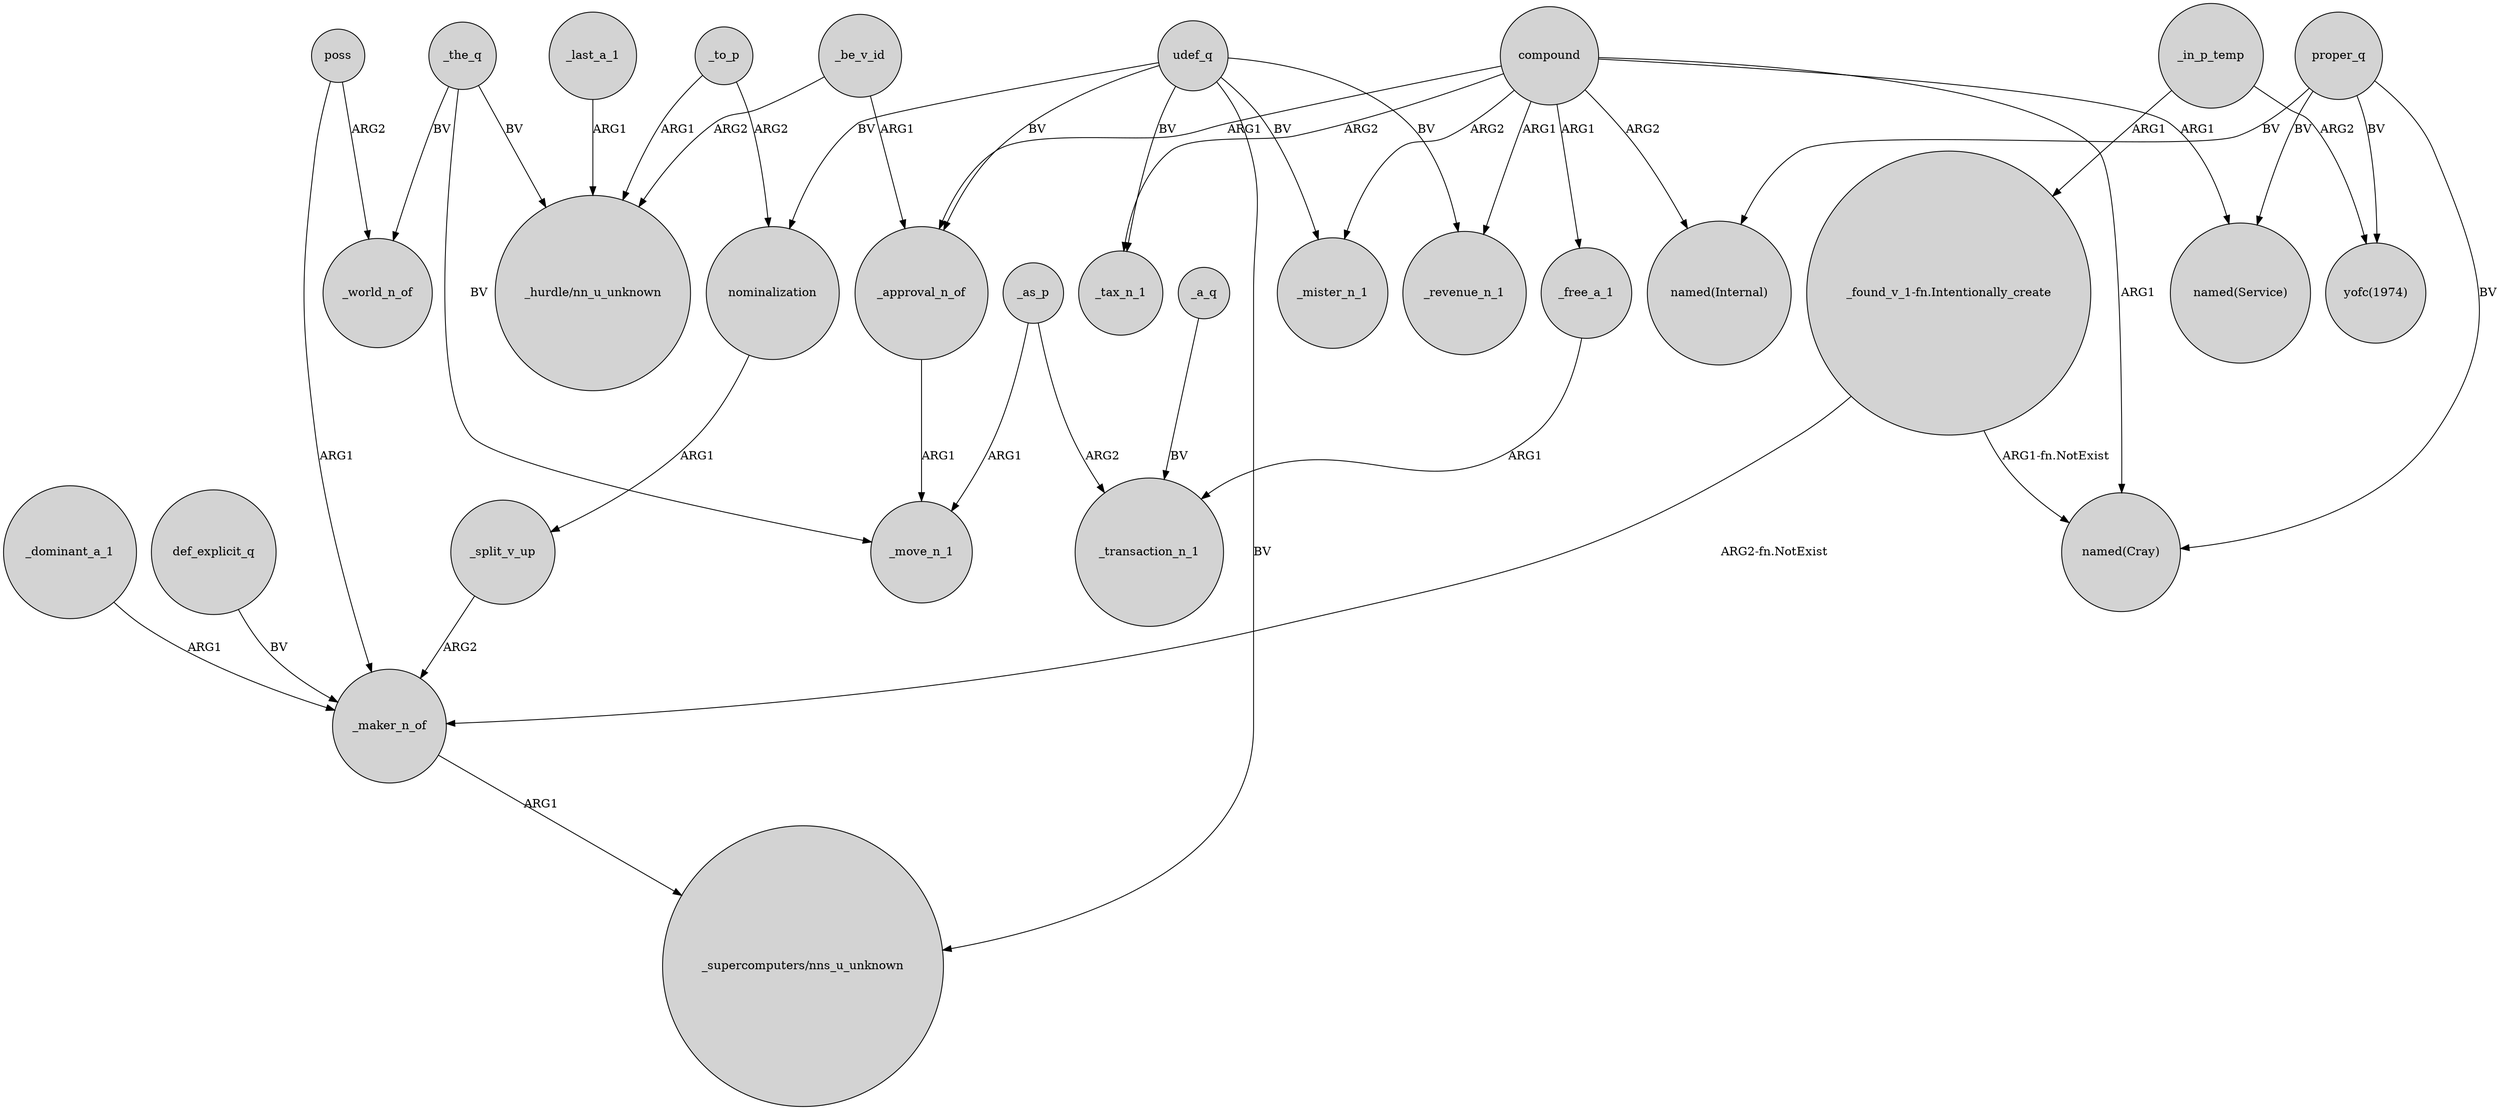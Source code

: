digraph {
	node [shape=circle style=filled]
	compound -> _free_a_1 [label=ARG1]
	_approval_n_of -> _move_n_1 [label=ARG1]
	def_explicit_q -> _maker_n_of [label=BV]
	_to_p -> "_hurdle/nn_u_unknown" [label=ARG1]
	nominalization -> _split_v_up [label=ARG1]
	proper_q -> "named(Internal)" [label=BV]
	compound -> _mister_n_1 [label=ARG2]
	_dominant_a_1 -> _maker_n_of [label=ARG1]
	udef_q -> _mister_n_1 [label=BV]
	_free_a_1 -> _transaction_n_1 [label=ARG1]
	_split_v_up -> _maker_n_of [label=ARG2]
	_the_q -> _move_n_1 [label=BV]
	"_found_v_1-fn.Intentionally_create" -> _maker_n_of [label="ARG2-fn.NotExist"]
	compound -> "named(Service)" [label=ARG1]
	_a_q -> _transaction_n_1 [label=BV]
	udef_q -> _tax_n_1 [label=BV]
	udef_q -> _revenue_n_1 [label=BV]
	compound -> _approval_n_of [label=ARG1]
	_to_p -> nominalization [label=ARG2]
	"_found_v_1-fn.Intentionally_create" -> "named(Cray)" [label="ARG1-fn.NotExist"]
	_in_p_temp -> "_found_v_1-fn.Intentionally_create" [label=ARG1]
	_last_a_1 -> "_hurdle/nn_u_unknown" [label=ARG1]
	proper_q -> "named(Service)" [label=BV]
	udef_q -> nominalization [label=BV]
	_be_v_id -> _approval_n_of [label=ARG1]
	_the_q -> "_hurdle/nn_u_unknown" [label=BV]
	_as_p -> _move_n_1 [label=ARG1]
	_be_v_id -> "_hurdle/nn_u_unknown" [label=ARG2]
	udef_q -> "_supercomputers/nns_u_unknown" [label=BV]
	poss -> _world_n_of [label=ARG2]
	proper_q -> "yofc(1974)" [label=BV]
	compound -> "named(Internal)" [label=ARG2]
	udef_q -> _approval_n_of [label=BV]
	compound -> _tax_n_1 [label=ARG2]
	compound -> _revenue_n_1 [label=ARG1]
	proper_q -> "named(Cray)" [label=BV]
	_maker_n_of -> "_supercomputers/nns_u_unknown" [label=ARG1]
	_the_q -> _world_n_of [label=BV]
	compound -> "named(Cray)" [label=ARG1]
	poss -> _maker_n_of [label=ARG1]
	_as_p -> _transaction_n_1 [label=ARG2]
	_in_p_temp -> "yofc(1974)" [label=ARG2]
}
